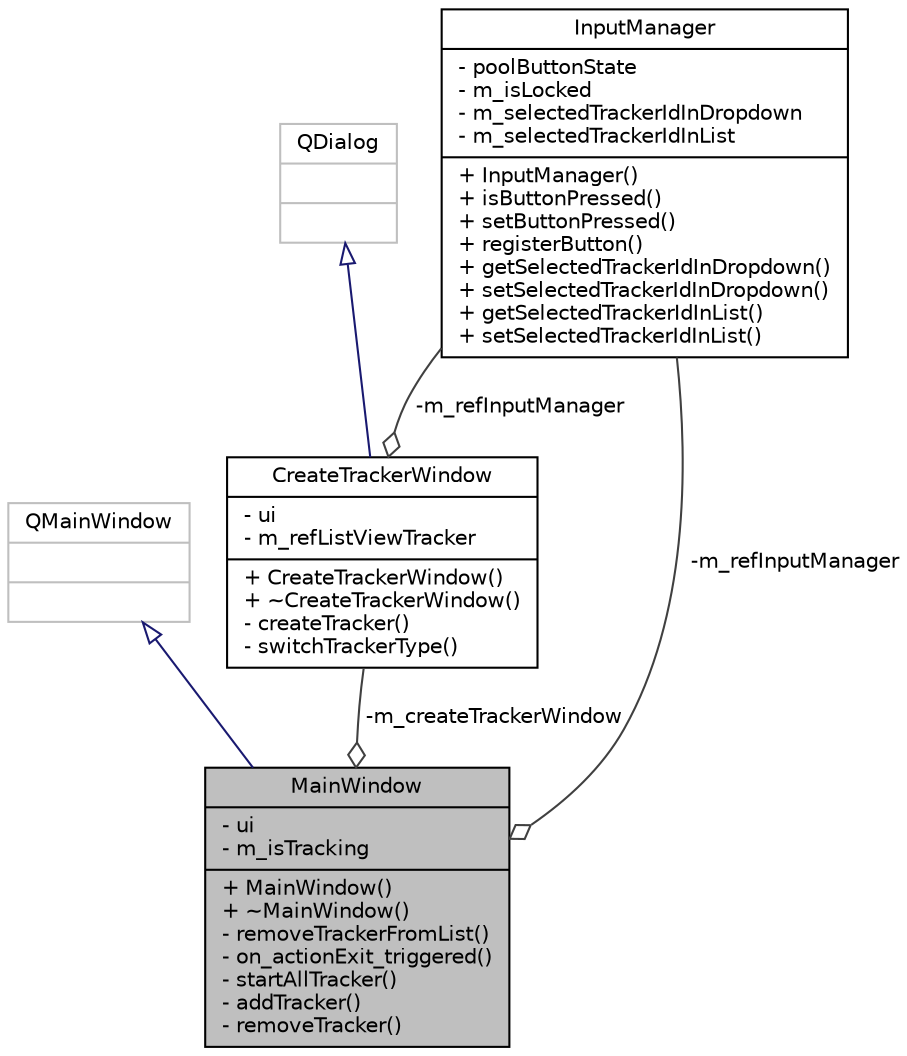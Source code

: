 digraph "MainWindow"
{
 // LATEX_PDF_SIZE
  edge [fontname="Helvetica",fontsize="10",labelfontname="Helvetica",labelfontsize="10"];
  node [fontname="Helvetica",fontsize="10",shape=record];
  Node1 [label="{MainWindow\n|- ui\l- m_isTracking\l|+ MainWindow()\l+ ~MainWindow()\l- removeTrackerFromList()\l- on_actionExit_triggered()\l- startAllTracker()\l- addTracker()\l- removeTracker()\l}",height=0.2,width=0.4,color="black", fillcolor="grey75", style="filled", fontcolor="black",tooltip="Qt main Window wrapper containing slot methods."];
  Node2 -> Node1 [dir="back",color="midnightblue",fontsize="10",style="solid",arrowtail="onormal",fontname="Helvetica"];
  Node2 [label="{QMainWindow\n||}",height=0.2,width=0.4,color="grey75", fillcolor="white", style="filled",tooltip=" "];
  Node3 -> Node1 [color="grey25",fontsize="10",style="solid",label=" -m_createTrackerWindow" ,arrowhead="odiamond",fontname="Helvetica"];
  Node3 [label="{CreateTrackerWindow\n|- ui\l- m_refListViewTracker\l|+ CreateTrackerWindow()\l+ ~CreateTrackerWindow()\l- createTracker()\l- switchTrackerType()\l}",height=0.2,width=0.4,color="black", fillcolor="white", style="filled",URL="$class_create_tracker_window.html",tooltip="dialog for creating new trackers"];
  Node4 -> Node3 [dir="back",color="midnightblue",fontsize="10",style="solid",arrowtail="onormal",fontname="Helvetica"];
  Node4 [label="{QDialog\n||}",height=0.2,width=0.4,color="grey75", fillcolor="white", style="filled",tooltip=" "];
  Node5 -> Node3 [color="grey25",fontsize="10",style="solid",label=" -m_refInputManager" ,arrowhead="odiamond",fontname="Helvetica"];
  Node5 [label="{InputManager\n|- poolButtonState\l- m_isLocked\l- m_selectedTrackerIdInDropdown\l- m_selectedTrackerIdInList\l|+ InputManager()\l+ isButtonPressed()\l+ setButtonPressed()\l+ registerButton()\l+ getSelectedTrackerIdInDropdown()\l+ setSelectedTrackerIdInDropdown()\l+ getSelectedTrackerIdInList()\l+ setSelectedTrackerIdInList()\l}",height=0.2,width=0.4,color="black", fillcolor="white", style="filled",URL="$class_input_manager.html",tooltip="container for input data"];
  Node5 -> Node1 [color="grey25",fontsize="10",style="solid",label=" -m_refInputManager" ,arrowhead="odiamond",fontname="Helvetica"];
}
